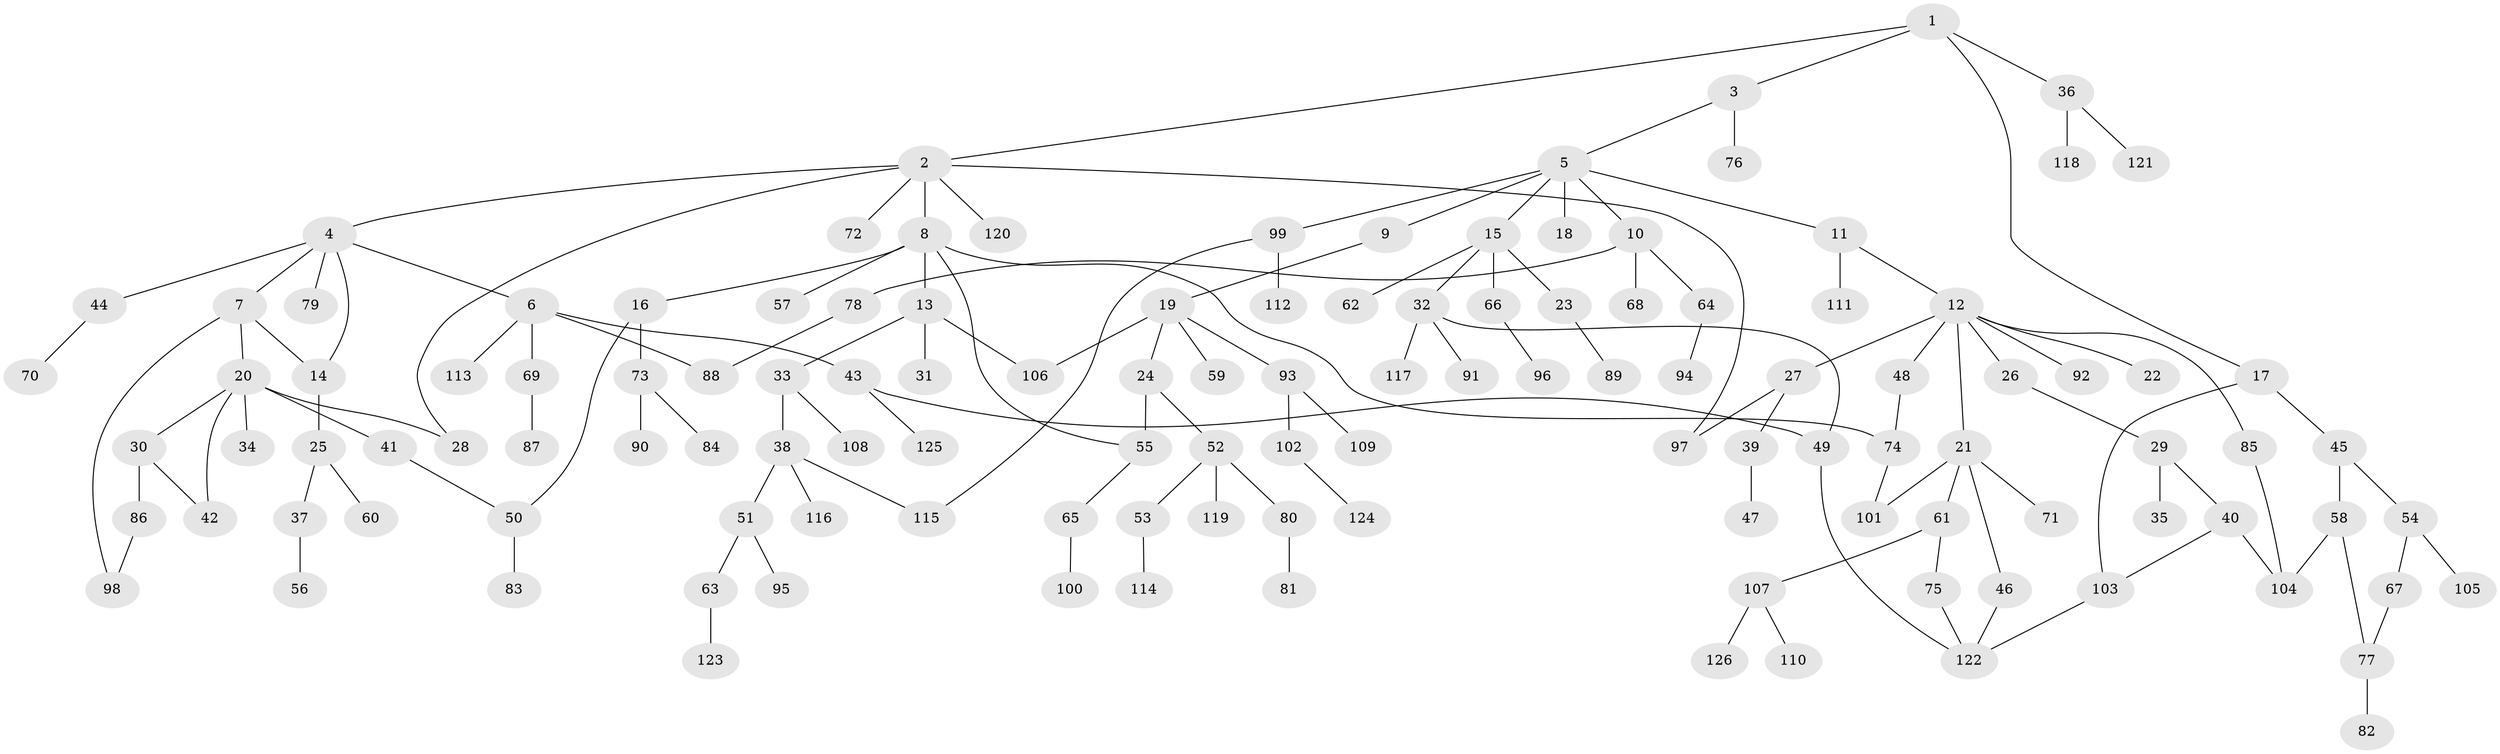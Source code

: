 // Generated by graph-tools (version 1.1) at 2025/41/03/09/25 04:41:10]
// undirected, 126 vertices, 145 edges
graph export_dot {
graph [start="1"]
  node [color=gray90,style=filled];
  1;
  2;
  3;
  4;
  5;
  6;
  7;
  8;
  9;
  10;
  11;
  12;
  13;
  14;
  15;
  16;
  17;
  18;
  19;
  20;
  21;
  22;
  23;
  24;
  25;
  26;
  27;
  28;
  29;
  30;
  31;
  32;
  33;
  34;
  35;
  36;
  37;
  38;
  39;
  40;
  41;
  42;
  43;
  44;
  45;
  46;
  47;
  48;
  49;
  50;
  51;
  52;
  53;
  54;
  55;
  56;
  57;
  58;
  59;
  60;
  61;
  62;
  63;
  64;
  65;
  66;
  67;
  68;
  69;
  70;
  71;
  72;
  73;
  74;
  75;
  76;
  77;
  78;
  79;
  80;
  81;
  82;
  83;
  84;
  85;
  86;
  87;
  88;
  89;
  90;
  91;
  92;
  93;
  94;
  95;
  96;
  97;
  98;
  99;
  100;
  101;
  102;
  103;
  104;
  105;
  106;
  107;
  108;
  109;
  110;
  111;
  112;
  113;
  114;
  115;
  116;
  117;
  118;
  119;
  120;
  121;
  122;
  123;
  124;
  125;
  126;
  1 -- 2;
  1 -- 3;
  1 -- 17;
  1 -- 36;
  2 -- 4;
  2 -- 8;
  2 -- 72;
  2 -- 97;
  2 -- 120;
  2 -- 28;
  3 -- 5;
  3 -- 76;
  4 -- 6;
  4 -- 7;
  4 -- 44;
  4 -- 79;
  4 -- 14;
  5 -- 9;
  5 -- 10;
  5 -- 11;
  5 -- 15;
  5 -- 18;
  5 -- 99;
  6 -- 43;
  6 -- 69;
  6 -- 113;
  6 -- 88;
  7 -- 14;
  7 -- 20;
  7 -- 98;
  8 -- 13;
  8 -- 16;
  8 -- 57;
  8 -- 74;
  8 -- 55;
  9 -- 19;
  10 -- 64;
  10 -- 68;
  10 -- 78;
  11 -- 12;
  11 -- 111;
  12 -- 21;
  12 -- 22;
  12 -- 26;
  12 -- 27;
  12 -- 48;
  12 -- 85;
  12 -- 92;
  13 -- 31;
  13 -- 33;
  13 -- 106;
  14 -- 25;
  15 -- 23;
  15 -- 32;
  15 -- 62;
  15 -- 66;
  16 -- 50;
  16 -- 73;
  17 -- 45;
  17 -- 103;
  19 -- 24;
  19 -- 59;
  19 -- 93;
  19 -- 106;
  20 -- 28;
  20 -- 30;
  20 -- 34;
  20 -- 41;
  20 -- 42;
  21 -- 46;
  21 -- 61;
  21 -- 71;
  21 -- 101;
  23 -- 89;
  24 -- 52;
  24 -- 55;
  25 -- 37;
  25 -- 60;
  26 -- 29;
  27 -- 39;
  27 -- 97;
  29 -- 35;
  29 -- 40;
  30 -- 42;
  30 -- 86;
  32 -- 91;
  32 -- 117;
  32 -- 49;
  33 -- 38;
  33 -- 108;
  36 -- 118;
  36 -- 121;
  37 -- 56;
  38 -- 51;
  38 -- 115;
  38 -- 116;
  39 -- 47;
  40 -- 103;
  40 -- 104;
  41 -- 50;
  43 -- 49;
  43 -- 125;
  44 -- 70;
  45 -- 54;
  45 -- 58;
  46 -- 122;
  48 -- 74;
  49 -- 122;
  50 -- 83;
  51 -- 63;
  51 -- 95;
  52 -- 53;
  52 -- 80;
  52 -- 119;
  53 -- 114;
  54 -- 67;
  54 -- 105;
  55 -- 65;
  58 -- 77;
  58 -- 104;
  61 -- 75;
  61 -- 107;
  63 -- 123;
  64 -- 94;
  65 -- 100;
  66 -- 96;
  67 -- 77;
  69 -- 87;
  73 -- 84;
  73 -- 90;
  74 -- 101;
  75 -- 122;
  77 -- 82;
  78 -- 88;
  80 -- 81;
  85 -- 104;
  86 -- 98;
  93 -- 102;
  93 -- 109;
  99 -- 112;
  99 -- 115;
  102 -- 124;
  103 -- 122;
  107 -- 110;
  107 -- 126;
}
